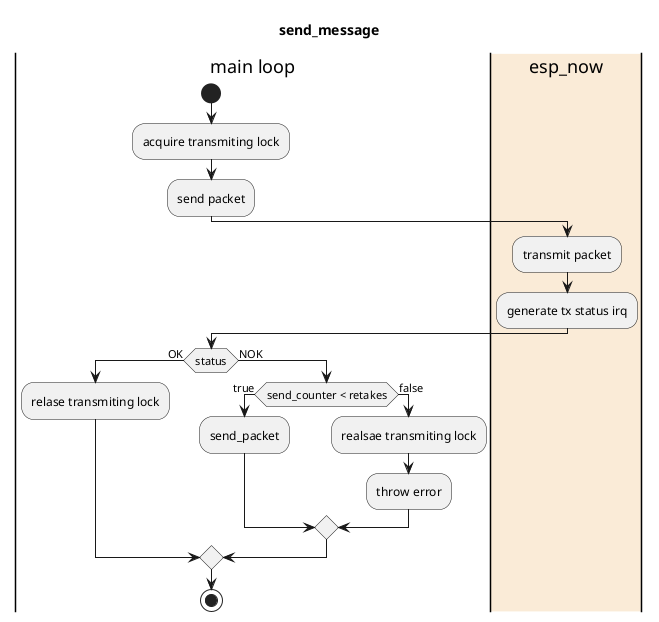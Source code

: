 @startuml

title send_message
|main loop|
start
:acquire transmiting lock;
:send packet;
|#AntiqueWhite|esp_now|
:transmit packet;
:generate tx status irq;
|main loop|
if (status) then (OK)
:relase transmiting lock;
else (NOK)
    if (send_counter < retakes) then (true)
        :send_packet;
    else (false)
        :realsae transmiting lock;
        :throw error;
    endif
endif
stop


@enduml